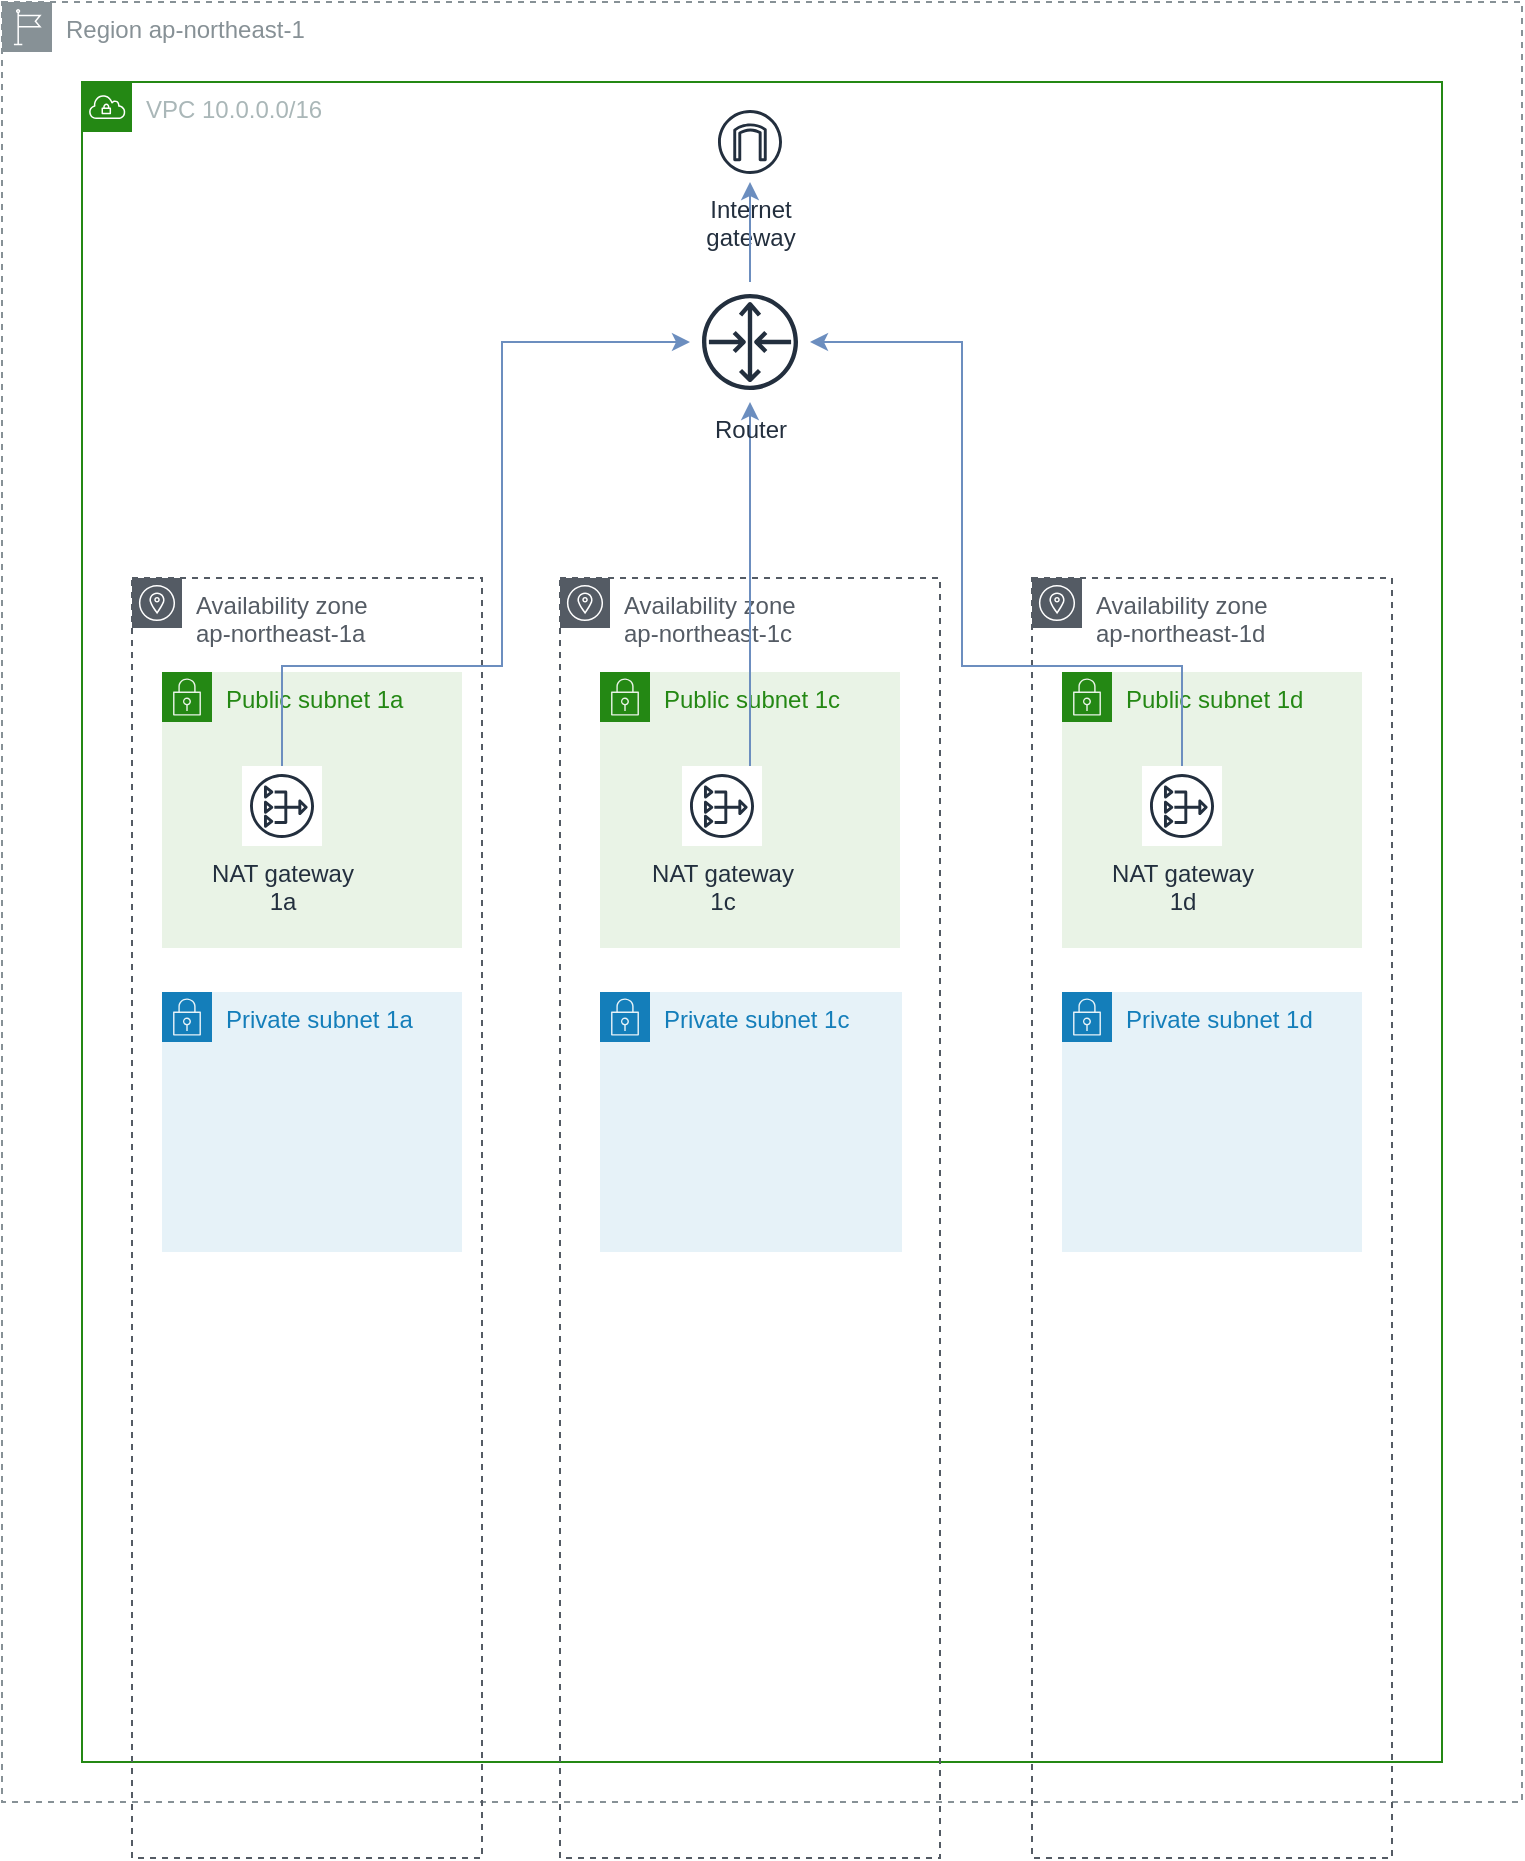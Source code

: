 <mxfile version="14.9.6" type="github" pages="2">
  <diagram id="pXiEOel-agX9lO_ihAj1" name="Page-1">
    <mxGraphModel dx="885" dy="589" grid="1" gridSize="10" guides="1" tooltips="1" connect="1" arrows="1" fold="1" page="1" pageScale="1" pageWidth="827" pageHeight="1169" math="0" shadow="0">
      <root>
        <mxCell id="0" />
        <mxCell id="1" parent="0" />
        <mxCell id="SochqLOUoUlxbmxI7SCY-2" value="Region ap-northeast-1" style="outlineConnect=0;gradientColor=none;html=1;whiteSpace=wrap;fontSize=12;fontStyle=0;shape=mxgraph.aws4.group;grIcon=mxgraph.aws4.group_region;strokeColor=#879196;fillColor=none;verticalAlign=top;align=left;spacingLeft=30;fontColor=#879196;dashed=1;" parent="1" vertex="1">
          <mxGeometry x="40" y="40" width="760" height="900" as="geometry" />
        </mxCell>
        <mxCell id="SochqLOUoUlxbmxI7SCY-1" value="VPC 10.0.0.0/16" style="points=[[0,0],[0.25,0],[0.5,0],[0.75,0],[1,0],[1,0.25],[1,0.5],[1,0.75],[1,1],[0.75,1],[0.5,1],[0.25,1],[0,1],[0,0.75],[0,0.5],[0,0.25]];outlineConnect=0;gradientColor=none;html=1;whiteSpace=wrap;fontSize=12;fontStyle=0;shape=mxgraph.aws4.group;grIcon=mxgraph.aws4.group_vpc;strokeColor=#248814;fillColor=none;verticalAlign=top;align=left;spacingLeft=30;fontColor=#AAB7B8;dashed=0;" parent="1" vertex="1">
          <mxGeometry x="80" y="80" width="680" height="840" as="geometry" />
        </mxCell>
        <mxCell id="SochqLOUoUlxbmxI7SCY-10" value="Availability zone &lt;br&gt;ap-northeast-1a" style="outlineConnect=0;gradientColor=none;html=1;whiteSpace=wrap;fontSize=12;fontStyle=0;shape=mxgraph.aws4.group;grIcon=mxgraph.aws4.group_availability_zone;strokeColor=#545B64;fillColor=none;verticalAlign=top;align=left;spacingLeft=30;fontColor=#545B64;dashed=1;" parent="1" vertex="1">
          <mxGeometry x="105" y="328" width="175" height="640" as="geometry" />
        </mxCell>
        <mxCell id="SochqLOUoUlxbmxI7SCY-11" value="Availability zone&lt;br&gt;ap-northeast-1c" style="outlineConnect=0;gradientColor=none;html=1;whiteSpace=wrap;fontSize=12;fontStyle=0;shape=mxgraph.aws4.group;grIcon=mxgraph.aws4.group_availability_zone;strokeColor=#545B64;fillColor=none;verticalAlign=top;align=left;spacingLeft=30;fontColor=#545B64;dashed=1;" parent="1" vertex="1">
          <mxGeometry x="319" y="328" width="190" height="640" as="geometry" />
        </mxCell>
        <mxCell id="SochqLOUoUlxbmxI7SCY-12" value="Availability zone&lt;br&gt;ap-northeast-1d" style="outlineConnect=0;gradientColor=none;html=1;whiteSpace=wrap;fontSize=12;fontStyle=0;shape=mxgraph.aws4.group;grIcon=mxgraph.aws4.group_availability_zone;strokeColor=#545B64;fillColor=none;verticalAlign=top;align=left;spacingLeft=30;fontColor=#545B64;dashed=1;" parent="1" vertex="1">
          <mxGeometry x="555" y="328" width="180" height="640" as="geometry" />
        </mxCell>
        <mxCell id="SochqLOUoUlxbmxI7SCY-13" value="Public subnet 1a" style="points=[[0,0],[0.25,0],[0.5,0],[0.75,0],[1,0],[1,0.25],[1,0.5],[1,0.75],[1,1],[0.75,1],[0.5,1],[0.25,1],[0,1],[0,0.75],[0,0.5],[0,0.25]];outlineConnect=0;gradientColor=none;html=1;whiteSpace=wrap;fontSize=12;fontStyle=0;shape=mxgraph.aws4.group;grIcon=mxgraph.aws4.group_security_group;grStroke=0;strokeColor=#248814;fillColor=#E9F3E6;verticalAlign=top;align=left;spacingLeft=30;fontColor=#248814;dashed=0;" parent="1" vertex="1">
          <mxGeometry x="120" y="375" width="150" height="138" as="geometry" />
        </mxCell>
        <mxCell id="SochqLOUoUlxbmxI7SCY-14" value="Public subnet 1d" style="points=[[0,0],[0.25,0],[0.5,0],[0.75,0],[1,0],[1,0.25],[1,0.5],[1,0.75],[1,1],[0.75,1],[0.5,1],[0.25,1],[0,1],[0,0.75],[0,0.5],[0,0.25]];outlineConnect=0;gradientColor=none;html=1;whiteSpace=wrap;fontSize=12;fontStyle=0;shape=mxgraph.aws4.group;grIcon=mxgraph.aws4.group_security_group;grStroke=0;strokeColor=#248814;fillColor=#E9F3E6;verticalAlign=top;align=left;spacingLeft=30;fontColor=#248814;dashed=0;" parent="1" vertex="1">
          <mxGeometry x="570" y="375" width="150" height="138" as="geometry" />
        </mxCell>
        <mxCell id="SochqLOUoUlxbmxI7SCY-15" value="Public subnet 1c" style="points=[[0,0],[0.25,0],[0.5,0],[0.75,0],[1,0],[1,0.25],[1,0.5],[1,0.75],[1,1],[0.75,1],[0.5,1],[0.25,1],[0,1],[0,0.75],[0,0.5],[0,0.25]];outlineConnect=0;gradientColor=none;html=1;whiteSpace=wrap;fontSize=12;fontStyle=0;shape=mxgraph.aws4.group;grIcon=mxgraph.aws4.group_security_group;grStroke=0;strokeColor=#248814;fillColor=#E9F3E6;verticalAlign=top;align=left;spacingLeft=30;fontColor=#248814;dashed=0;" parent="1" vertex="1">
          <mxGeometry x="339" y="375" width="150" height="138" as="geometry" />
        </mxCell>
        <mxCell id="SochqLOUoUlxbmxI7SCY-16" value="Private subnet 1c" style="points=[[0,0],[0.25,0],[0.5,0],[0.75,0],[1,0],[1,0.25],[1,0.5],[1,0.75],[1,1],[0.75,1],[0.5,1],[0.25,1],[0,1],[0,0.75],[0,0.5],[0,0.25]];outlineConnect=0;gradientColor=none;html=1;whiteSpace=wrap;fontSize=12;fontStyle=0;shape=mxgraph.aws4.group;grIcon=mxgraph.aws4.group_security_group;grStroke=0;strokeColor=#147EBA;fillColor=#E6F2F8;verticalAlign=top;align=left;spacingLeft=30;fontColor=#147EBA;dashed=0;" parent="1" vertex="1">
          <mxGeometry x="339" y="535" width="151" height="130" as="geometry" />
        </mxCell>
        <mxCell id="SochqLOUoUlxbmxI7SCY-17" value="Private subnet 1d" style="points=[[0,0],[0.25,0],[0.5,0],[0.75,0],[1,0],[1,0.25],[1,0.5],[1,0.75],[1,1],[0.75,1],[0.5,1],[0.25,1],[0,1],[0,0.75],[0,0.5],[0,0.25]];outlineConnect=0;gradientColor=none;html=1;whiteSpace=wrap;fontSize=12;fontStyle=0;shape=mxgraph.aws4.group;grIcon=mxgraph.aws4.group_security_group;grStroke=0;strokeColor=#147EBA;fillColor=#E6F2F8;verticalAlign=top;align=left;spacingLeft=30;fontColor=#147EBA;dashed=0;" parent="1" vertex="1">
          <mxGeometry x="570" y="535" width="150" height="130" as="geometry" />
        </mxCell>
        <mxCell id="SochqLOUoUlxbmxI7SCY-18" value="Private subnet 1a" style="points=[[0,0],[0.25,0],[0.5,0],[0.75,0],[1,0],[1,0.25],[1,0.5],[1,0.75],[1,1],[0.75,1],[0.5,1],[0.25,1],[0,1],[0,0.75],[0,0.5],[0,0.25]];outlineConnect=0;gradientColor=none;html=1;whiteSpace=wrap;fontSize=12;fontStyle=0;shape=mxgraph.aws4.group;grIcon=mxgraph.aws4.group_security_group;grStroke=0;strokeColor=#147EBA;fillColor=#E6F2F8;verticalAlign=top;align=left;spacingLeft=30;fontColor=#147EBA;dashed=0;" parent="1" vertex="1">
          <mxGeometry x="120" y="535" width="150" height="130" as="geometry" />
        </mxCell>
        <mxCell id="SochqLOUoUlxbmxI7SCY-19" value="Internet&#xa;gateway" style="outlineConnect=0;fontColor=#232F3E;gradientColor=none;strokeColor=#232F3E;fillColor=#ffffff;dashed=0;verticalLabelPosition=bottom;verticalAlign=top;align=center;html=1;fontSize=12;fontStyle=0;aspect=fixed;shape=mxgraph.aws4.resourceIcon;resIcon=mxgraph.aws4.internet_gateway;" parent="1" vertex="1">
          <mxGeometry x="394" y="90" width="40" height="40" as="geometry" />
        </mxCell>
        <mxCell id="SochqLOUoUlxbmxI7SCY-27" style="edgeStyle=orthogonalEdgeStyle;rounded=0;orthogonalLoop=1;jettySize=auto;html=1;fillColor=#dae8fc;strokeColor=#6c8ebf;" parent="1" source="SochqLOUoUlxbmxI7SCY-20" target="SochqLOUoUlxbmxI7SCY-25" edge="1">
          <mxGeometry relative="1" as="geometry">
            <Array as="points">
              <mxPoint x="290" y="372" />
              <mxPoint x="290" y="210" />
            </Array>
          </mxGeometry>
        </mxCell>
        <mxCell id="SochqLOUoUlxbmxI7SCY-20" value="NAT gateway&lt;br&gt;1a" style="outlineConnect=0;fontColor=#232F3E;gradientColor=none;strokeColor=#232F3E;fillColor=#ffffff;dashed=0;verticalLabelPosition=bottom;verticalAlign=top;align=center;html=1;fontSize=12;fontStyle=0;aspect=fixed;shape=mxgraph.aws4.resourceIcon;resIcon=mxgraph.aws4.nat_gateway;" parent="1" vertex="1">
          <mxGeometry x="160" y="422" width="40" height="40" as="geometry" />
        </mxCell>
        <mxCell id="SochqLOUoUlxbmxI7SCY-31" style="edgeStyle=orthogonalEdgeStyle;rounded=0;orthogonalLoop=1;jettySize=auto;html=1;fillColor=#dae8fc;strokeColor=#6c8ebf;" parent="1" source="SochqLOUoUlxbmxI7SCY-23" target="SochqLOUoUlxbmxI7SCY-25" edge="1">
          <mxGeometry relative="1" as="geometry">
            <Array as="points">
              <mxPoint x="520" y="372" />
              <mxPoint x="520" y="210" />
            </Array>
          </mxGeometry>
        </mxCell>
        <mxCell id="SochqLOUoUlxbmxI7SCY-23" value="NAT gateway&lt;br&gt;1d" style="outlineConnect=0;fontColor=#232F3E;gradientColor=none;strokeColor=#232F3E;fillColor=#ffffff;dashed=0;verticalLabelPosition=bottom;verticalAlign=top;align=center;html=1;fontSize=12;fontStyle=0;aspect=fixed;shape=mxgraph.aws4.resourceIcon;resIcon=mxgraph.aws4.nat_gateway;" parent="1" vertex="1">
          <mxGeometry x="610" y="422" width="40" height="40" as="geometry" />
        </mxCell>
        <mxCell id="SochqLOUoUlxbmxI7SCY-30" style="edgeStyle=orthogonalEdgeStyle;rounded=0;orthogonalLoop=1;jettySize=auto;html=1;fillColor=#dae8fc;strokeColor=#6c8ebf;" parent="1" source="SochqLOUoUlxbmxI7SCY-24" target="SochqLOUoUlxbmxI7SCY-25" edge="1">
          <mxGeometry relative="1" as="geometry">
            <Array as="points">
              <mxPoint x="414" y="372" />
            </Array>
          </mxGeometry>
        </mxCell>
        <mxCell id="SochqLOUoUlxbmxI7SCY-24" value="NAT gateway&lt;br&gt;1c" style="outlineConnect=0;fontColor=#232F3E;gradientColor=none;strokeColor=#232F3E;fillColor=#ffffff;dashed=0;verticalLabelPosition=bottom;verticalAlign=top;align=center;html=1;fontSize=12;fontStyle=0;aspect=fixed;shape=mxgraph.aws4.resourceIcon;resIcon=mxgraph.aws4.nat_gateway;" parent="1" vertex="1">
          <mxGeometry x="380" y="422" width="40" height="40" as="geometry" />
        </mxCell>
        <mxCell id="SochqLOUoUlxbmxI7SCY-26" value="" style="edgeStyle=orthogonalEdgeStyle;rounded=0;orthogonalLoop=1;jettySize=auto;html=1;fillColor=#dae8fc;strokeColor=#6c8ebf;" parent="1" source="SochqLOUoUlxbmxI7SCY-25" target="SochqLOUoUlxbmxI7SCY-19" edge="1">
          <mxGeometry relative="1" as="geometry" />
        </mxCell>
        <mxCell id="SochqLOUoUlxbmxI7SCY-25" value="Router" style="outlineConnect=0;fontColor=#232F3E;gradientColor=none;strokeColor=#232F3E;fillColor=#ffffff;dashed=0;verticalLabelPosition=bottom;verticalAlign=top;align=center;html=1;fontSize=12;fontStyle=0;aspect=fixed;shape=mxgraph.aws4.resourceIcon;resIcon=mxgraph.aws4.router;" parent="1" vertex="1">
          <mxGeometry x="384" y="180" width="60" height="60" as="geometry" />
        </mxCell>
        <mxCell id="rFGzrFI-xW_UCop0NVo9-1" style="edgeStyle=orthogonalEdgeStyle;rounded=0;orthogonalLoop=1;jettySize=auto;html=1;exitX=0.5;exitY=1;exitDx=0;exitDy=0;" parent="1" source="SochqLOUoUlxbmxI7SCY-13" target="SochqLOUoUlxbmxI7SCY-13" edge="1">
          <mxGeometry relative="1" as="geometry" />
        </mxCell>
      </root>
    </mxGraphModel>
  </diagram>
  <diagram id="s2aa2eAFNnF54wtqit1y" name="Page-2">
    <mxGraphModel dx="885" dy="589" grid="1" gridSize="10" guides="1" tooltips="1" connect="1" arrows="1" fold="1" page="1" pageScale="1" pageWidth="827" pageHeight="1169" math="0" shadow="0">
      <root>
        <mxCell id="bTZp3ncmwOXlTHykUycJ-0" />
        <mxCell id="bTZp3ncmwOXlTHykUycJ-1" parent="bTZp3ncmwOXlTHykUycJ-0" />
        <mxCell id="MqeRQ6DWQSJLuItwGf5d-1" value="Public subnet 1d" style="points=[[0,0],[0.25,0],[0.5,0],[0.75,0],[1,0],[1,0.25],[1,0.5],[1,0.75],[1,1],[0.75,1],[0.5,1],[0.25,1],[0,1],[0,0.75],[0,0.5],[0,0.25]];outlineConnect=0;gradientColor=none;html=1;whiteSpace=wrap;fontSize=12;fontStyle=0;shape=mxgraph.aws4.group;grIcon=mxgraph.aws4.group_security_group;grStroke=0;strokeColor=#248814;fillColor=#E9F3E6;verticalAlign=top;align=left;spacingLeft=30;fontColor=#248814;dashed=0;" vertex="1" parent="bTZp3ncmwOXlTHykUycJ-1">
          <mxGeometry x="434" y="620" width="150" height="138" as="geometry" />
        </mxCell>
        <mxCell id="MqeRQ6DWQSJLuItwGf5d-2" value="Public subnet 1c" style="points=[[0,0],[0.25,0],[0.5,0],[0.75,0],[1,0],[1,0.25],[1,0.5],[1,0.75],[1,1],[0.75,1],[0.5,1],[0.25,1],[0,1],[0,0.75],[0,0.5],[0,0.25]];outlineConnect=0;gradientColor=none;html=1;whiteSpace=wrap;fontSize=12;fontStyle=0;shape=mxgraph.aws4.group;grIcon=mxgraph.aws4.group_security_group;grStroke=0;strokeColor=#248814;fillColor=#E9F3E6;verticalAlign=top;align=left;spacingLeft=30;fontColor=#248814;dashed=0;" vertex="1" parent="bTZp3ncmwOXlTHykUycJ-1">
          <mxGeometry x="434" y="462" width="150" height="138" as="geometry" />
        </mxCell>
        <mxCell id="MqeRQ6DWQSJLuItwGf5d-0" value="Public subnet 1a" style="points=[[0,0],[0.25,0],[0.5,0],[0.75,0],[1,0],[1,0.25],[1,0.5],[1,0.75],[1,1],[0.75,1],[0.5,1],[0.25,1],[0,1],[0,0.75],[0,0.5],[0,0.25]];outlineConnect=0;gradientColor=none;html=1;whiteSpace=wrap;fontSize=12;fontStyle=0;shape=mxgraph.aws4.group;grIcon=mxgraph.aws4.group_security_group;grStroke=0;strokeColor=#248814;fillColor=#E9F3E6;verticalAlign=top;align=left;spacingLeft=30;fontColor=#248814;dashed=0;" vertex="1" parent="bTZp3ncmwOXlTHykUycJ-1">
          <mxGeometry x="434" y="310" width="150" height="138" as="geometry" />
        </mxCell>
        <mxCell id="MqeRQ6DWQSJLuItwGf5d-3" style="edgeStyle=orthogonalEdgeStyle;rounded=0;orthogonalLoop=1;jettySize=auto;html=1;" edge="1" parent="bTZp3ncmwOXlTHykUycJ-1" source="b52Z2O7gwsvgcz8aklCs-1" target="b52Z2O7gwsvgcz8aklCs-2">
          <mxGeometry relative="1" as="geometry">
            <Array as="points">
              <mxPoint x="230" y="545" />
              <mxPoint x="230" y="390" />
            </Array>
          </mxGeometry>
        </mxCell>
        <mxCell id="MqeRQ6DWQSJLuItwGf5d-4" style="edgeStyle=orthogonalEdgeStyle;rounded=0;orthogonalLoop=1;jettySize=auto;html=1;" edge="1" parent="bTZp3ncmwOXlTHykUycJ-1" source="b52Z2O7gwsvgcz8aklCs-1" target="b52Z2O7gwsvgcz8aklCs-3">
          <mxGeometry relative="1" as="geometry">
            <mxPoint x="430" y="545" as="targetPoint" />
            <Array as="points">
              <mxPoint x="410" y="545" />
              <mxPoint x="410" y="545" />
            </Array>
          </mxGeometry>
        </mxCell>
        <mxCell id="MqeRQ6DWQSJLuItwGf5d-5" style="edgeStyle=orthogonalEdgeStyle;rounded=0;orthogonalLoop=1;jettySize=auto;html=1;" edge="1" parent="bTZp3ncmwOXlTHykUycJ-1" source="b52Z2O7gwsvgcz8aklCs-1" target="b52Z2O7gwsvgcz8aklCs-4">
          <mxGeometry relative="1" as="geometry">
            <mxPoint x="420" y="690" as="targetPoint" />
            <Array as="points">
              <mxPoint x="230" y="545" />
              <mxPoint x="230" y="724" />
            </Array>
          </mxGeometry>
        </mxCell>
        <mxCell id="b52Z2O7gwsvgcz8aklCs-1" value="Elastic Load Balancing" style="outlineConnect=0;fontColor=#232F3E;gradientColor=none;strokeColor=#ffffff;fillColor=#232F3E;dashed=0;verticalLabelPosition=middle;verticalAlign=bottom;align=center;html=1;whiteSpace=wrap;fontSize=10;fontStyle=1;spacing=3;shape=mxgraph.aws4.productIcon;prIcon=mxgraph.aws4.elastic_load_balancing;" vertex="1" parent="bTZp3ncmwOXlTHykUycJ-1">
          <mxGeometry x="190" y="500" width="80" height="110" as="geometry" />
        </mxCell>
        <mxCell id="b52Z2O7gwsvgcz8aklCs-2" value="Amazon EC2" style="outlineConnect=0;fontColor=#232F3E;gradientColor=none;strokeColor=#ffffff;fillColor=#232F3E;dashed=0;verticalLabelPosition=middle;verticalAlign=bottom;align=center;html=1;whiteSpace=wrap;fontSize=10;fontStyle=1;spacing=3;shape=mxgraph.aws4.productIcon;prIcon=mxgraph.aws4.ec2;" vertex="1" parent="bTZp3ncmwOXlTHykUycJ-1">
          <mxGeometry x="469" y="340" width="80" height="100" as="geometry" />
        </mxCell>
        <mxCell id="b52Z2O7gwsvgcz8aklCs-3" value="Amazon EC2" style="outlineConnect=0;fontColor=#232F3E;gradientColor=none;strokeColor=#ffffff;fillColor=#232F3E;dashed=0;verticalLabelPosition=middle;verticalAlign=bottom;align=center;html=1;whiteSpace=wrap;fontSize=10;fontStyle=1;spacing=3;shape=mxgraph.aws4.productIcon;prIcon=mxgraph.aws4.ec2;" vertex="1" parent="bTZp3ncmwOXlTHykUycJ-1">
          <mxGeometry x="469" y="490" width="80" height="100" as="geometry" />
        </mxCell>
        <mxCell id="b52Z2O7gwsvgcz8aklCs-4" value="Amazon EC2" style="outlineConnect=0;fontColor=#232F3E;gradientColor=none;strokeColor=#ffffff;fillColor=#232F3E;dashed=0;verticalLabelPosition=middle;verticalAlign=bottom;align=center;html=1;whiteSpace=wrap;fontSize=10;fontStyle=1;spacing=3;shape=mxgraph.aws4.productIcon;prIcon=mxgraph.aws4.ec2;" vertex="1" parent="bTZp3ncmwOXlTHykUycJ-1">
          <mxGeometry x="469" y="650" width="80" height="100" as="geometry" />
        </mxCell>
        <mxCell id="aObbKfFxhkPatsp-QPoK-0" value="Region ap-northeast-1" style="outlineConnect=0;gradientColor=none;html=1;whiteSpace=wrap;fontSize=12;fontStyle=0;shape=mxgraph.aws4.group;grIcon=mxgraph.aws4.group_region;strokeColor=#879196;fillColor=none;verticalAlign=top;align=left;spacingLeft=30;fontColor=#879196;dashed=1;" vertex="1" parent="bTZp3ncmwOXlTHykUycJ-1">
          <mxGeometry x="100" y="250" width="590" height="550" as="geometry" />
        </mxCell>
        <mxCell id="aObbKfFxhkPatsp-QPoK-1" value="VPC 10.0.0.0/16" style="points=[[0,0],[0.25,0],[0.5,0],[0.75,0],[1,0],[1,0.25],[1,0.5],[1,0.75],[1,1],[0.75,1],[0.5,1],[0.25,1],[0,1],[0,0.75],[0,0.5],[0,0.25]];outlineConnect=0;gradientColor=none;html=1;whiteSpace=wrap;fontSize=12;fontStyle=0;shape=mxgraph.aws4.group;grIcon=mxgraph.aws4.group_vpc;strokeColor=#248814;fillColor=none;verticalAlign=top;align=left;spacingLeft=30;fontColor=#AAB7B8;dashed=0;" vertex="1" parent="bTZp3ncmwOXlTHykUycJ-1">
          <mxGeometry x="140" y="290" width="510" height="480" as="geometry" />
        </mxCell>
      </root>
    </mxGraphModel>
  </diagram>
</mxfile>

